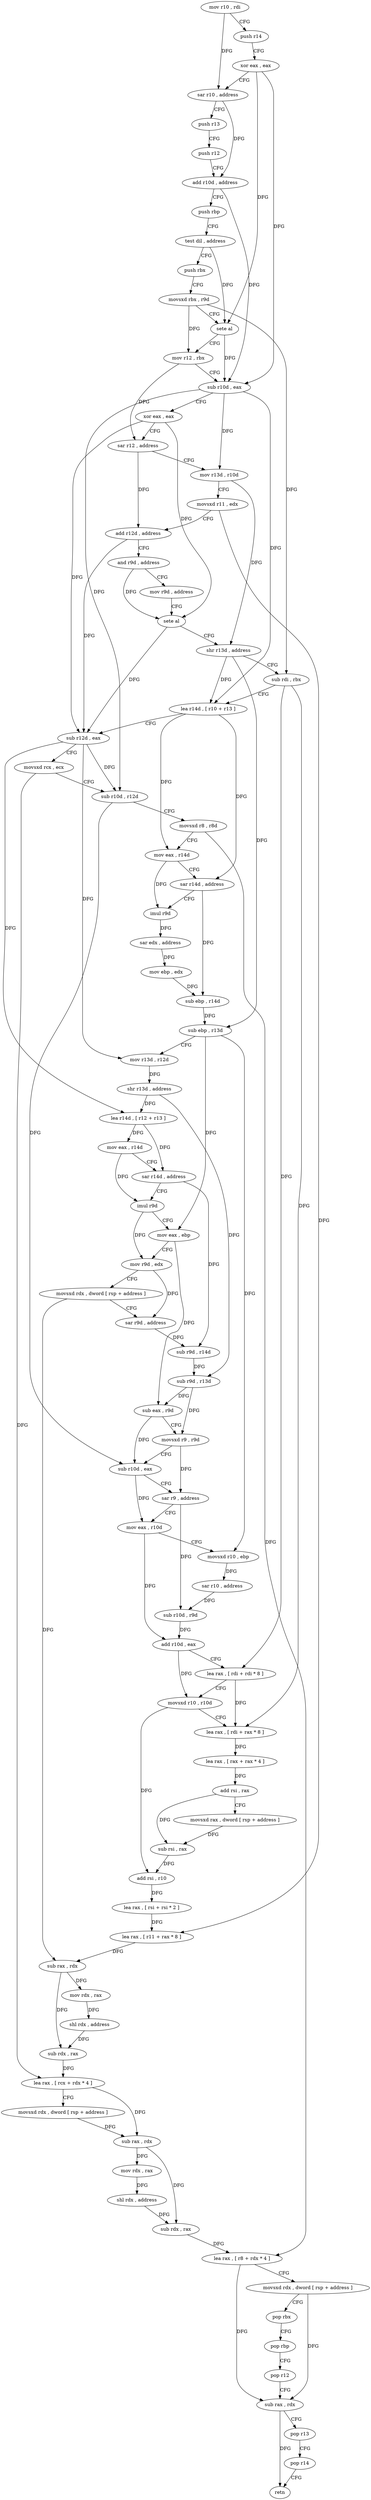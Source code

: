 digraph "func" {
"4397072" [label = "mov r10 , rdi" ]
"4397075" [label = "push r14" ]
"4397077" [label = "xor eax , eax" ]
"4397079" [label = "sar r10 , address" ]
"4397083" [label = "push r13" ]
"4397085" [label = "push r12" ]
"4397087" [label = "add r10d , address" ]
"4397094" [label = "push rbp" ]
"4397095" [label = "test dil , address" ]
"4397099" [label = "push rbx" ]
"4397100" [label = "movsxd rbx , r9d" ]
"4397103" [label = "sete al" ]
"4397106" [label = "mov r12 , rbx" ]
"4397109" [label = "sub r10d , eax" ]
"4397112" [label = "xor eax , eax" ]
"4397114" [label = "sar r12 , address" ]
"4397118" [label = "mov r13d , r10d" ]
"4397121" [label = "movsxd r11 , edx" ]
"4397124" [label = "add r12d , address" ]
"4397131" [label = "and r9d , address" ]
"4397135" [label = "mov r9d , address" ]
"4397141" [label = "sete al" ]
"4397144" [label = "shr r13d , address" ]
"4397148" [label = "sub rdi , rbx" ]
"4397151" [label = "lea r14d , [ r10 + r13 ]" ]
"4397155" [label = "sub r12d , eax" ]
"4397158" [label = "movsxd rcx , ecx" ]
"4397161" [label = "sub r10d , r12d" ]
"4397164" [label = "movsxd r8 , r8d" ]
"4397167" [label = "mov eax , r14d" ]
"4397170" [label = "sar r14d , address" ]
"4397174" [label = "imul r9d" ]
"4397177" [label = "sar edx , address" ]
"4397180" [label = "mov ebp , edx" ]
"4397182" [label = "sub ebp , r14d" ]
"4397185" [label = "sub ebp , r13d" ]
"4397188" [label = "mov r13d , r12d" ]
"4397191" [label = "shr r13d , address" ]
"4397195" [label = "lea r14d , [ r12 + r13 ]" ]
"4397199" [label = "mov eax , r14d" ]
"4397202" [label = "sar r14d , address" ]
"4397206" [label = "imul r9d" ]
"4397209" [label = "mov eax , ebp" ]
"4397211" [label = "mov r9d , edx" ]
"4397214" [label = "movsxd rdx , dword [ rsp + address ]" ]
"4397219" [label = "sar r9d , address" ]
"4397223" [label = "sub r9d , r14d" ]
"4397226" [label = "sub r9d , r13d" ]
"4397229" [label = "sub eax , r9d" ]
"4397232" [label = "movsxd r9 , r9d" ]
"4397235" [label = "sub r10d , eax" ]
"4397238" [label = "sar r9 , address" ]
"4397242" [label = "mov eax , r10d" ]
"4397245" [label = "movsxd r10 , ebp" ]
"4397248" [label = "sar r10 , address" ]
"4397252" [label = "sub r10d , r9d" ]
"4397255" [label = "add r10d , eax" ]
"4397258" [label = "lea rax , [ rdi + rdi * 8 ]" ]
"4397262" [label = "movsxd r10 , r10d" ]
"4397265" [label = "lea rax , [ rdi + rax * 8 ]" ]
"4397269" [label = "lea rax , [ rax + rax * 4 ]" ]
"4397273" [label = "add rsi , rax" ]
"4397276" [label = "movsxd rax , dword [ rsp + address ]" ]
"4397281" [label = "sub rsi , rax" ]
"4397284" [label = "add rsi , r10" ]
"4397287" [label = "lea rax , [ rsi + rsi * 2 ]" ]
"4397291" [label = "lea rax , [ r11 + rax * 8 ]" ]
"4397295" [label = "sub rax , rdx" ]
"4397298" [label = "mov rdx , rax" ]
"4397301" [label = "shl rdx , address" ]
"4397305" [label = "sub rdx , rax" ]
"4397308" [label = "lea rax , [ rcx + rdx * 4 ]" ]
"4397312" [label = "movsxd rdx , dword [ rsp + address ]" ]
"4397317" [label = "sub rax , rdx" ]
"4397320" [label = "mov rdx , rax" ]
"4397323" [label = "shl rdx , address" ]
"4397327" [label = "sub rdx , rax" ]
"4397330" [label = "lea rax , [ r8 + rdx * 4 ]" ]
"4397334" [label = "movsxd rdx , dword [ rsp + address ]" ]
"4397339" [label = "pop rbx" ]
"4397340" [label = "pop rbp" ]
"4397341" [label = "pop r12" ]
"4397343" [label = "sub rax , rdx" ]
"4397346" [label = "pop r13" ]
"4397348" [label = "pop r14" ]
"4397350" [label = "retn" ]
"4397072" -> "4397075" [ label = "CFG" ]
"4397072" -> "4397079" [ label = "DFG" ]
"4397075" -> "4397077" [ label = "CFG" ]
"4397077" -> "4397079" [ label = "CFG" ]
"4397077" -> "4397103" [ label = "DFG" ]
"4397077" -> "4397109" [ label = "DFG" ]
"4397079" -> "4397083" [ label = "CFG" ]
"4397079" -> "4397087" [ label = "DFG" ]
"4397083" -> "4397085" [ label = "CFG" ]
"4397085" -> "4397087" [ label = "CFG" ]
"4397087" -> "4397094" [ label = "CFG" ]
"4397087" -> "4397109" [ label = "DFG" ]
"4397094" -> "4397095" [ label = "CFG" ]
"4397095" -> "4397099" [ label = "CFG" ]
"4397095" -> "4397103" [ label = "DFG" ]
"4397099" -> "4397100" [ label = "CFG" ]
"4397100" -> "4397103" [ label = "CFG" ]
"4397100" -> "4397106" [ label = "DFG" ]
"4397100" -> "4397148" [ label = "DFG" ]
"4397103" -> "4397106" [ label = "CFG" ]
"4397103" -> "4397109" [ label = "DFG" ]
"4397106" -> "4397109" [ label = "CFG" ]
"4397106" -> "4397114" [ label = "DFG" ]
"4397109" -> "4397112" [ label = "CFG" ]
"4397109" -> "4397118" [ label = "DFG" ]
"4397109" -> "4397151" [ label = "DFG" ]
"4397109" -> "4397161" [ label = "DFG" ]
"4397112" -> "4397114" [ label = "CFG" ]
"4397112" -> "4397141" [ label = "DFG" ]
"4397112" -> "4397155" [ label = "DFG" ]
"4397114" -> "4397118" [ label = "CFG" ]
"4397114" -> "4397124" [ label = "DFG" ]
"4397118" -> "4397121" [ label = "CFG" ]
"4397118" -> "4397144" [ label = "DFG" ]
"4397121" -> "4397124" [ label = "CFG" ]
"4397121" -> "4397291" [ label = "DFG" ]
"4397124" -> "4397131" [ label = "CFG" ]
"4397124" -> "4397155" [ label = "DFG" ]
"4397131" -> "4397135" [ label = "CFG" ]
"4397131" -> "4397141" [ label = "DFG" ]
"4397135" -> "4397141" [ label = "CFG" ]
"4397141" -> "4397144" [ label = "CFG" ]
"4397141" -> "4397155" [ label = "DFG" ]
"4397144" -> "4397148" [ label = "CFG" ]
"4397144" -> "4397151" [ label = "DFG" ]
"4397144" -> "4397185" [ label = "DFG" ]
"4397148" -> "4397151" [ label = "CFG" ]
"4397148" -> "4397258" [ label = "DFG" ]
"4397148" -> "4397265" [ label = "DFG" ]
"4397151" -> "4397155" [ label = "CFG" ]
"4397151" -> "4397167" [ label = "DFG" ]
"4397151" -> "4397170" [ label = "DFG" ]
"4397155" -> "4397158" [ label = "CFG" ]
"4397155" -> "4397161" [ label = "DFG" ]
"4397155" -> "4397188" [ label = "DFG" ]
"4397155" -> "4397195" [ label = "DFG" ]
"4397158" -> "4397161" [ label = "CFG" ]
"4397158" -> "4397308" [ label = "DFG" ]
"4397161" -> "4397164" [ label = "CFG" ]
"4397161" -> "4397235" [ label = "DFG" ]
"4397164" -> "4397167" [ label = "CFG" ]
"4397164" -> "4397330" [ label = "DFG" ]
"4397167" -> "4397170" [ label = "CFG" ]
"4397167" -> "4397174" [ label = "DFG" ]
"4397170" -> "4397174" [ label = "CFG" ]
"4397170" -> "4397182" [ label = "DFG" ]
"4397174" -> "4397177" [ label = "DFG" ]
"4397177" -> "4397180" [ label = "DFG" ]
"4397180" -> "4397182" [ label = "DFG" ]
"4397182" -> "4397185" [ label = "DFG" ]
"4397185" -> "4397188" [ label = "CFG" ]
"4397185" -> "4397209" [ label = "DFG" ]
"4397185" -> "4397245" [ label = "DFG" ]
"4397188" -> "4397191" [ label = "DFG" ]
"4397191" -> "4397195" [ label = "DFG" ]
"4397191" -> "4397226" [ label = "DFG" ]
"4397195" -> "4397199" [ label = "DFG" ]
"4397195" -> "4397202" [ label = "DFG" ]
"4397199" -> "4397202" [ label = "CFG" ]
"4397199" -> "4397206" [ label = "DFG" ]
"4397202" -> "4397206" [ label = "CFG" ]
"4397202" -> "4397223" [ label = "DFG" ]
"4397206" -> "4397209" [ label = "CFG" ]
"4397206" -> "4397211" [ label = "DFG" ]
"4397209" -> "4397211" [ label = "CFG" ]
"4397209" -> "4397229" [ label = "DFG" ]
"4397211" -> "4397214" [ label = "CFG" ]
"4397211" -> "4397219" [ label = "DFG" ]
"4397214" -> "4397219" [ label = "CFG" ]
"4397214" -> "4397295" [ label = "DFG" ]
"4397219" -> "4397223" [ label = "DFG" ]
"4397223" -> "4397226" [ label = "DFG" ]
"4397226" -> "4397229" [ label = "DFG" ]
"4397226" -> "4397232" [ label = "DFG" ]
"4397229" -> "4397232" [ label = "CFG" ]
"4397229" -> "4397235" [ label = "DFG" ]
"4397232" -> "4397235" [ label = "CFG" ]
"4397232" -> "4397238" [ label = "DFG" ]
"4397235" -> "4397238" [ label = "CFG" ]
"4397235" -> "4397242" [ label = "DFG" ]
"4397238" -> "4397242" [ label = "CFG" ]
"4397238" -> "4397252" [ label = "DFG" ]
"4397242" -> "4397245" [ label = "CFG" ]
"4397242" -> "4397255" [ label = "DFG" ]
"4397245" -> "4397248" [ label = "DFG" ]
"4397248" -> "4397252" [ label = "DFG" ]
"4397252" -> "4397255" [ label = "DFG" ]
"4397255" -> "4397258" [ label = "CFG" ]
"4397255" -> "4397262" [ label = "DFG" ]
"4397258" -> "4397262" [ label = "CFG" ]
"4397258" -> "4397265" [ label = "DFG" ]
"4397262" -> "4397265" [ label = "CFG" ]
"4397262" -> "4397284" [ label = "DFG" ]
"4397265" -> "4397269" [ label = "DFG" ]
"4397269" -> "4397273" [ label = "DFG" ]
"4397273" -> "4397276" [ label = "CFG" ]
"4397273" -> "4397281" [ label = "DFG" ]
"4397276" -> "4397281" [ label = "DFG" ]
"4397281" -> "4397284" [ label = "DFG" ]
"4397284" -> "4397287" [ label = "DFG" ]
"4397287" -> "4397291" [ label = "DFG" ]
"4397291" -> "4397295" [ label = "DFG" ]
"4397295" -> "4397298" [ label = "DFG" ]
"4397295" -> "4397305" [ label = "DFG" ]
"4397298" -> "4397301" [ label = "DFG" ]
"4397301" -> "4397305" [ label = "DFG" ]
"4397305" -> "4397308" [ label = "DFG" ]
"4397308" -> "4397312" [ label = "CFG" ]
"4397308" -> "4397317" [ label = "DFG" ]
"4397312" -> "4397317" [ label = "DFG" ]
"4397317" -> "4397320" [ label = "DFG" ]
"4397317" -> "4397327" [ label = "DFG" ]
"4397320" -> "4397323" [ label = "DFG" ]
"4397323" -> "4397327" [ label = "DFG" ]
"4397327" -> "4397330" [ label = "DFG" ]
"4397330" -> "4397334" [ label = "CFG" ]
"4397330" -> "4397343" [ label = "DFG" ]
"4397334" -> "4397339" [ label = "CFG" ]
"4397334" -> "4397343" [ label = "DFG" ]
"4397339" -> "4397340" [ label = "CFG" ]
"4397340" -> "4397341" [ label = "CFG" ]
"4397341" -> "4397343" [ label = "CFG" ]
"4397343" -> "4397346" [ label = "CFG" ]
"4397343" -> "4397350" [ label = "DFG" ]
"4397346" -> "4397348" [ label = "CFG" ]
"4397348" -> "4397350" [ label = "CFG" ]
}
